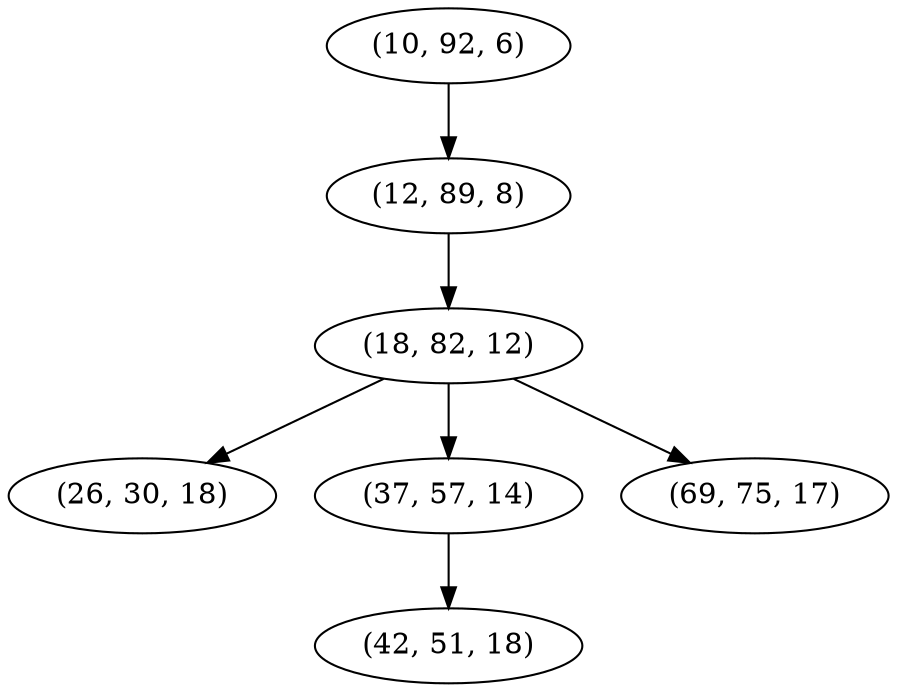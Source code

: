 digraph tree {
    "(10, 92, 6)";
    "(12, 89, 8)";
    "(18, 82, 12)";
    "(26, 30, 18)";
    "(37, 57, 14)";
    "(42, 51, 18)";
    "(69, 75, 17)";
    "(10, 92, 6)" -> "(12, 89, 8)";
    "(12, 89, 8)" -> "(18, 82, 12)";
    "(18, 82, 12)" -> "(26, 30, 18)";
    "(18, 82, 12)" -> "(37, 57, 14)";
    "(18, 82, 12)" -> "(69, 75, 17)";
    "(37, 57, 14)" -> "(42, 51, 18)";
}
